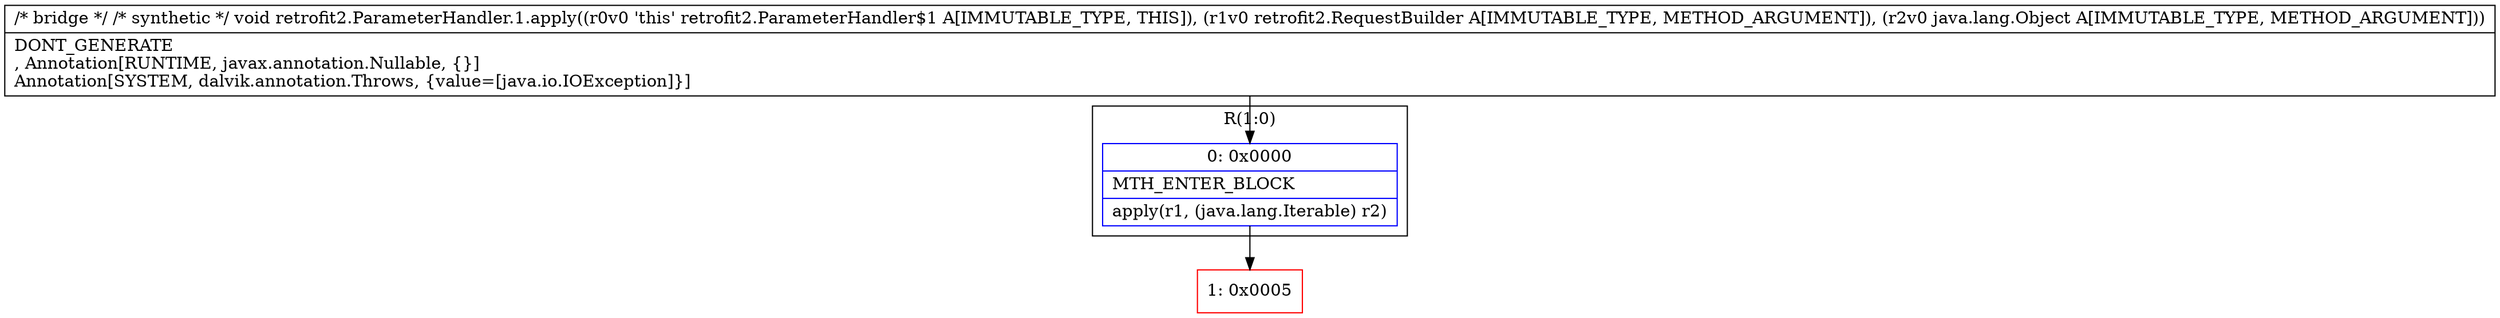 digraph "CFG forretrofit2.ParameterHandler.1.apply(Lretrofit2\/RequestBuilder;Ljava\/lang\/Object;)V" {
subgraph cluster_Region_145902647 {
label = "R(1:0)";
node [shape=record,color=blue];
Node_0 [shape=record,label="{0\:\ 0x0000|MTH_ENTER_BLOCK\l|apply(r1, (java.lang.Iterable) r2)\l}"];
}
Node_1 [shape=record,color=red,label="{1\:\ 0x0005}"];
MethodNode[shape=record,label="{\/* bridge *\/ \/* synthetic *\/ void retrofit2.ParameterHandler.1.apply((r0v0 'this' retrofit2.ParameterHandler$1 A[IMMUTABLE_TYPE, THIS]), (r1v0 retrofit2.RequestBuilder A[IMMUTABLE_TYPE, METHOD_ARGUMENT]), (r2v0 java.lang.Object A[IMMUTABLE_TYPE, METHOD_ARGUMENT]))  | DONT_GENERATE\l, Annotation[RUNTIME, javax.annotation.Nullable, \{\}]\lAnnotation[SYSTEM, dalvik.annotation.Throws, \{value=[java.io.IOException]\}]\l}"];
MethodNode -> Node_0;
Node_0 -> Node_1;
}

